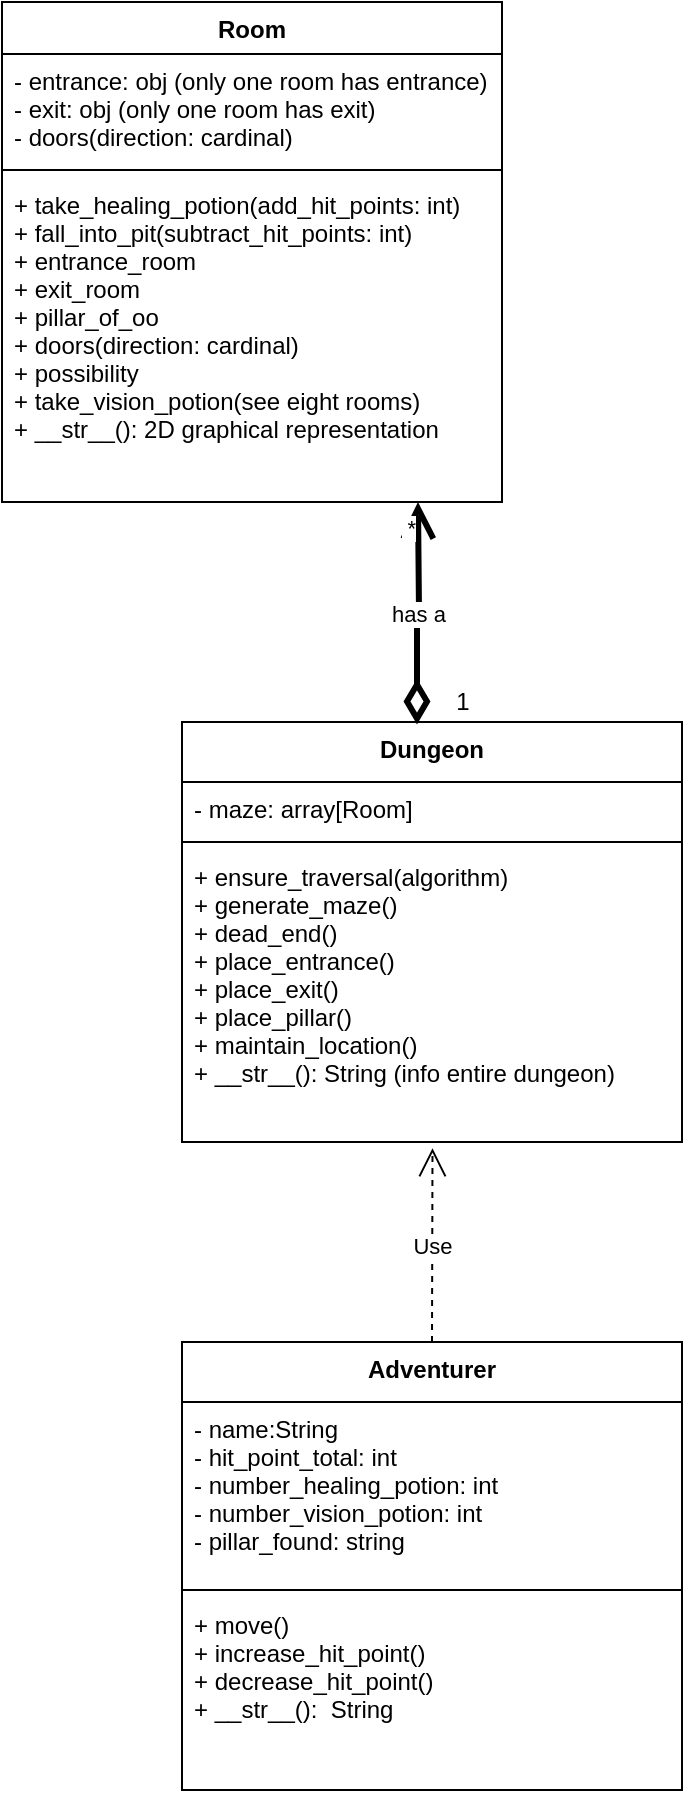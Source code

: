 <mxfile version="15.6.8" type="device"><diagram id="S47onBB3yh2zOq16ZMRZ" name="Page-1"><mxGraphModel dx="1022" dy="472" grid="1" gridSize="10" guides="1" tooltips="1" connect="1" arrows="1" fold="1" page="1" pageScale="1" pageWidth="850" pageHeight="1100" math="0" shadow="0"><root><mxCell id="0"/><mxCell id="1" parent="0"/><mxCell id="3xX1GMQFKCS020TsoX1j-1" value="Room" style="swimlane;fontStyle=1;align=center;verticalAlign=top;childLayout=stackLayout;horizontal=1;startSize=26;horizontalStack=0;resizeParent=1;resizeParentMax=0;resizeLast=0;collapsible=1;marginBottom=0;" parent="1" vertex="1"><mxGeometry x="250" y="40" width="250" height="250" as="geometry"/></mxCell><mxCell id="3xX1GMQFKCS020TsoX1j-2" value="- entrance: obj (only one room has entrance)&#10;- exit: obj (only one room has exit)&#10;- doors(direction: cardinal)" style="text;strokeColor=none;fillColor=none;align=left;verticalAlign=top;spacingLeft=4;spacingRight=4;overflow=hidden;rotatable=0;points=[[0,0.5],[1,0.5]];portConstraint=eastwest;" parent="3xX1GMQFKCS020TsoX1j-1" vertex="1"><mxGeometry y="26" width="250" height="54" as="geometry"/></mxCell><mxCell id="3xX1GMQFKCS020TsoX1j-3" value="" style="line;strokeWidth=1;fillColor=none;align=left;verticalAlign=middle;spacingTop=-1;spacingLeft=3;spacingRight=3;rotatable=0;labelPosition=right;points=[];portConstraint=eastwest;" parent="3xX1GMQFKCS020TsoX1j-1" vertex="1"><mxGeometry y="80" width="250" height="8" as="geometry"/></mxCell><mxCell id="3xX1GMQFKCS020TsoX1j-4" value="+ take_healing_potion(add_hit_points: int)&#10;+ fall_into_pit(subtract_hit_points: int)&#10;+ entrance_room&#10;+ exit_room&#10;+ pillar_of_oo&#10;+ doors(direction: cardinal)&#10;+ possibility&#10;+ take_vision_potion(see eight rooms)&#10;+ __str__(): 2D graphical representation&#10;&#10;" style="text;strokeColor=none;fillColor=none;align=left;verticalAlign=top;spacingLeft=4;spacingRight=4;overflow=hidden;rotatable=0;points=[[0,0.5],[1,0.5]];portConstraint=eastwest;" parent="3xX1GMQFKCS020TsoX1j-1" vertex="1"><mxGeometry y="88" width="250" height="162" as="geometry"/></mxCell><mxCell id="3xX1GMQFKCS020TsoX1j-5" value="Dungeon" style="swimlane;fontStyle=1;align=center;verticalAlign=top;childLayout=stackLayout;horizontal=1;startSize=30;horizontalStack=0;resizeParent=1;resizeParentMax=0;resizeLast=0;collapsible=1;marginBottom=0;" parent="1" vertex="1"><mxGeometry x="340" y="400" width="250" height="210" as="geometry"/></mxCell><mxCell id="3xX1GMQFKCS020TsoX1j-6" value="- maze: array[Room]" style="text;strokeColor=none;fillColor=none;align=left;verticalAlign=top;spacingLeft=4;spacingRight=4;overflow=hidden;rotatable=0;points=[[0,0.5],[1,0.5]];portConstraint=eastwest;" parent="3xX1GMQFKCS020TsoX1j-5" vertex="1"><mxGeometry y="30" width="250" height="26" as="geometry"/></mxCell><mxCell id="3xX1GMQFKCS020TsoX1j-7" value="" style="line;strokeWidth=1;fillColor=none;align=left;verticalAlign=middle;spacingTop=-1;spacingLeft=3;spacingRight=3;rotatable=0;labelPosition=right;points=[];portConstraint=eastwest;" parent="3xX1GMQFKCS020TsoX1j-5" vertex="1"><mxGeometry y="56" width="250" height="8" as="geometry"/></mxCell><mxCell id="3xX1GMQFKCS020TsoX1j-8" value="+ ensure_traversal(algorithm)&#10;+ generate_maze()&#10;+ dead_end()&#10;+ place_entrance()&#10;+ place_exit()&#10;+ place_pillar()&#10;+ maintain_location()&#10;+ __str__(): String (info entire dungeon)&#10;" style="text;strokeColor=none;fillColor=none;align=left;verticalAlign=top;spacingLeft=4;spacingRight=4;overflow=hidden;rotatable=0;points=[[0,0.5],[1,0.5]];portConstraint=eastwest;" parent="3xX1GMQFKCS020TsoX1j-5" vertex="1"><mxGeometry y="64" width="250" height="146" as="geometry"/></mxCell><mxCell id="3xX1GMQFKCS020TsoX1j-10" value="has a" style="endArrow=open;html=1;endSize=12;startArrow=diamondThin;startSize=14;startFill=0;edgeStyle=orthogonalEdgeStyle;rounded=0;exitX=0.47;exitY=0.006;exitDx=0;exitDy=0;exitPerimeter=0;strokeWidth=3;" parent="1" source="3xX1GMQFKCS020TsoX1j-5" edge="1"><mxGeometry relative="1" as="geometry"><mxPoint x="340" y="250" as="sourcePoint"/><mxPoint x="458" y="290" as="targetPoint"/></mxGeometry></mxCell><mxCell id="3xX1GMQFKCS020TsoX1j-12" value="&amp;nbsp;*" style="edgeLabel;resizable=0;html=1;align=right;verticalAlign=top;" parent="3xX1GMQFKCS020TsoX1j-10" connectable="0" vertex="1"><mxGeometry x="1" relative="1" as="geometry"/></mxCell><mxCell id="3xX1GMQFKCS020TsoX1j-16" value="1" style="text;html=1;align=center;verticalAlign=middle;resizable=0;points=[];autosize=1;strokeColor=none;fillColor=none;fontSize=12;" parent="1" vertex="1"><mxGeometry x="470" y="380" width="20" height="20" as="geometry"/></mxCell><mxCell id="80aGag2Sr-dndOJhTEv8-9" value="Adventurer" style="swimlane;fontStyle=1;align=center;verticalAlign=top;childLayout=stackLayout;horizontal=1;startSize=30;horizontalStack=0;resizeParent=1;resizeParentMax=0;resizeLast=0;collapsible=1;marginBottom=0;" vertex="1" parent="1"><mxGeometry x="340" y="710" width="250" height="224" as="geometry"/></mxCell><mxCell id="80aGag2Sr-dndOJhTEv8-10" value="- name:String&#10;- hit_point_total: int&#10;- number_healing_potion: int&#10;- number_vision_potion: int&#10;- pillar_found: string" style="text;strokeColor=none;fillColor=none;align=left;verticalAlign=top;spacingLeft=4;spacingRight=4;overflow=hidden;rotatable=0;points=[[0,0.5],[1,0.5]];portConstraint=eastwest;" vertex="1" parent="80aGag2Sr-dndOJhTEv8-9"><mxGeometry y="30" width="250" height="90" as="geometry"/></mxCell><mxCell id="80aGag2Sr-dndOJhTEv8-11" value="" style="line;strokeWidth=1;fillColor=none;align=left;verticalAlign=middle;spacingTop=-1;spacingLeft=3;spacingRight=3;rotatable=0;labelPosition=right;points=[];portConstraint=eastwest;" vertex="1" parent="80aGag2Sr-dndOJhTEv8-9"><mxGeometry y="120" width="250" height="8" as="geometry"/></mxCell><mxCell id="80aGag2Sr-dndOJhTEv8-12" value="+ move()&#10;+ increase_hit_point()&#10;+ decrease_hit_point()&#10;+ __str__():  String &#10;" style="text;strokeColor=none;fillColor=none;align=left;verticalAlign=top;spacingLeft=4;spacingRight=4;overflow=hidden;rotatable=0;points=[[0,0.5],[1,0.5]];portConstraint=eastwest;" vertex="1" parent="80aGag2Sr-dndOJhTEv8-9"><mxGeometry y="128" width="250" height="96" as="geometry"/></mxCell><mxCell id="80aGag2Sr-dndOJhTEv8-14" value="Use" style="endArrow=open;endSize=12;dashed=1;html=1;rounded=0;entryX=0.501;entryY=1.021;entryDx=0;entryDy=0;entryPerimeter=0;exitX=0.5;exitY=0;exitDx=0;exitDy=0;" edge="1" parent="1" source="80aGag2Sr-dndOJhTEv8-9" target="3xX1GMQFKCS020TsoX1j-8"><mxGeometry width="160" relative="1" as="geometry"><mxPoint x="340" y="650" as="sourcePoint"/><mxPoint x="500" y="650" as="targetPoint"/></mxGeometry></mxCell></root></mxGraphModel></diagram></mxfile>